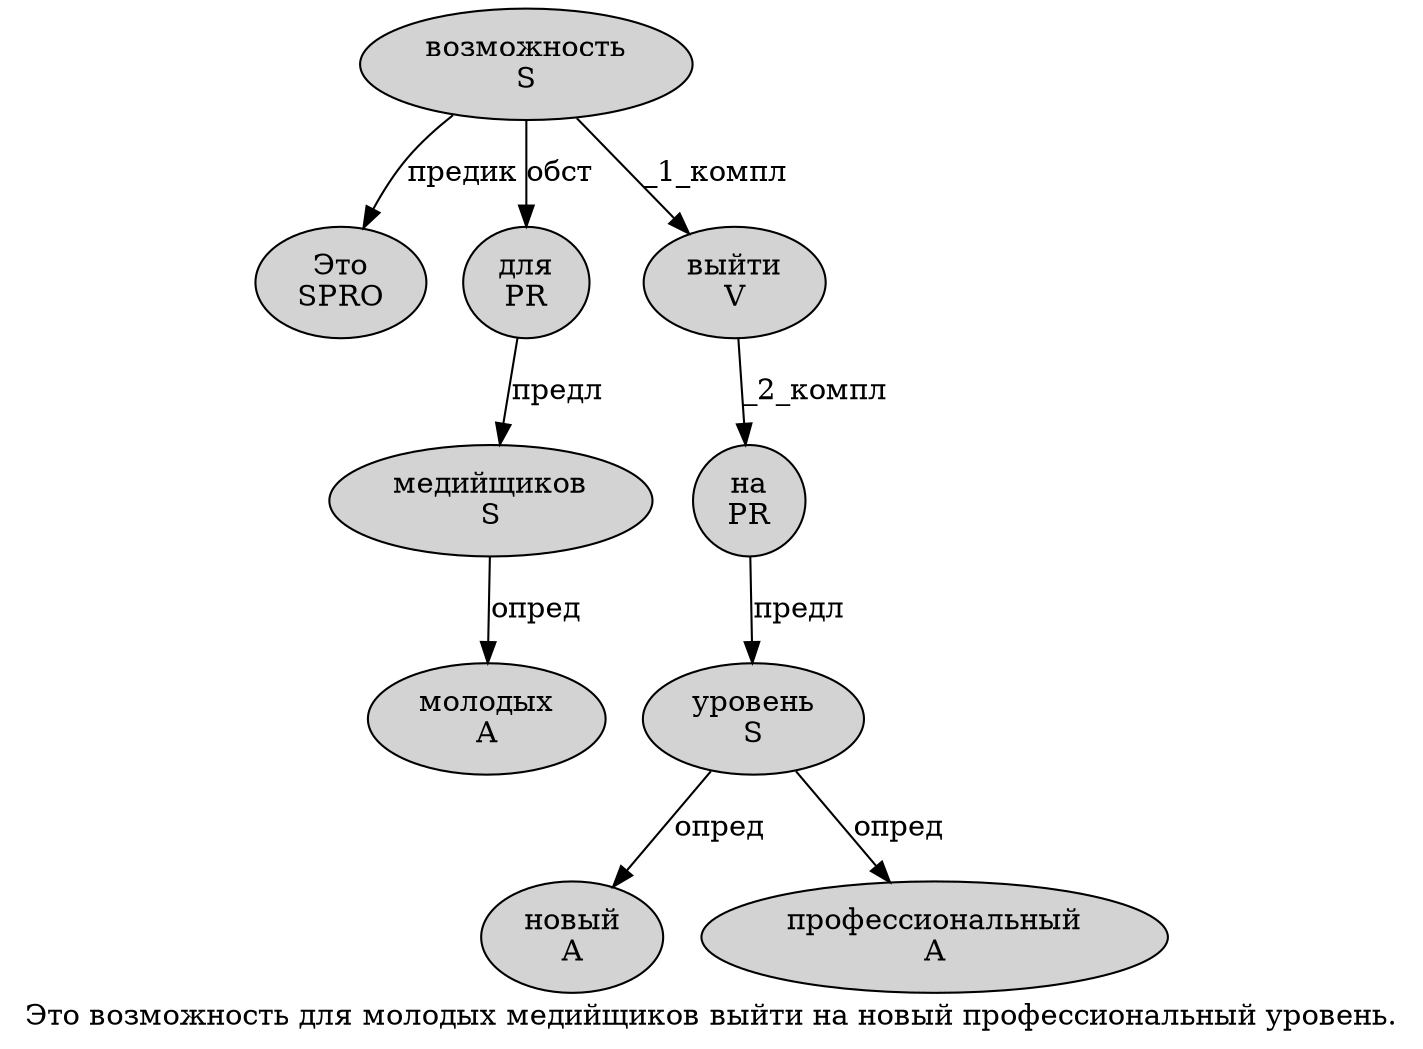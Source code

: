 digraph SENTENCE_846 {
	graph [label="Это возможность для молодых медийщиков выйти на новый профессиональный уровень."]
	node [style=filled]
		0 [label="Это
SPRO" color="" fillcolor=lightgray penwidth=1 shape=ellipse]
		1 [label="возможность
S" color="" fillcolor=lightgray penwidth=1 shape=ellipse]
		2 [label="для
PR" color="" fillcolor=lightgray penwidth=1 shape=ellipse]
		3 [label="молодых
A" color="" fillcolor=lightgray penwidth=1 shape=ellipse]
		4 [label="медийщиков
S" color="" fillcolor=lightgray penwidth=1 shape=ellipse]
		5 [label="выйти
V" color="" fillcolor=lightgray penwidth=1 shape=ellipse]
		6 [label="на
PR" color="" fillcolor=lightgray penwidth=1 shape=ellipse]
		7 [label="новый
A" color="" fillcolor=lightgray penwidth=1 shape=ellipse]
		8 [label="профессиональный
A" color="" fillcolor=lightgray penwidth=1 shape=ellipse]
		9 [label="уровень
S" color="" fillcolor=lightgray penwidth=1 shape=ellipse]
			6 -> 9 [label="предл"]
			2 -> 4 [label="предл"]
			4 -> 3 [label="опред"]
			1 -> 0 [label="предик"]
			1 -> 2 [label="обст"]
			1 -> 5 [label="_1_компл"]
			5 -> 6 [label="_2_компл"]
			9 -> 7 [label="опред"]
			9 -> 8 [label="опред"]
}